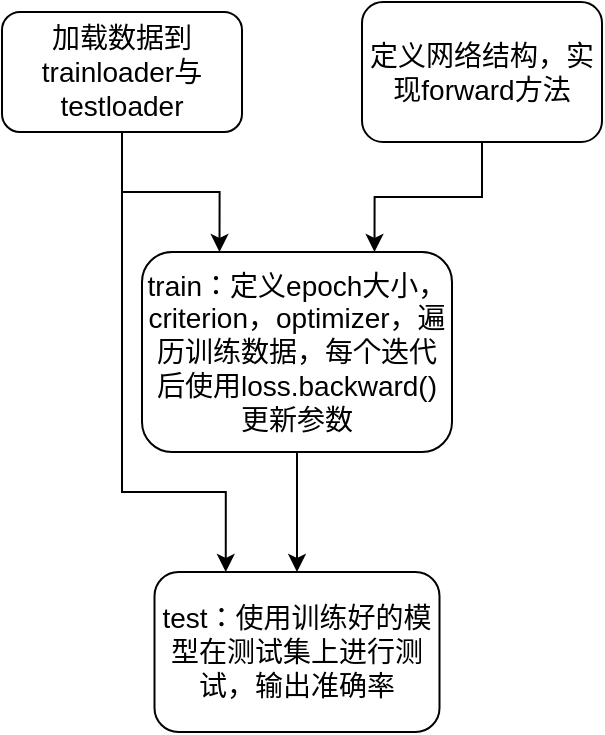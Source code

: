 <mxfile version="14.6.13" type="device"><diagram id="6a731a19-8d31-9384-78a2-239565b7b9f0" name="Page-1"><mxGraphModel dx="946" dy="602" grid="1" gridSize="10" guides="1" tooltips="1" connect="1" arrows="1" fold="1" page="1" pageScale="1" pageWidth="1169" pageHeight="827" background="#ffffff" math="0" shadow="0"><root><mxCell id="0"/><mxCell id="1" parent="0"/><mxCell id="rwxsR9p-_dx52elwQCZX-58" style="edgeStyle=orthogonalEdgeStyle;rounded=0;orthogonalLoop=1;jettySize=auto;html=1;exitX=0.5;exitY=1;exitDx=0;exitDy=0;entryX=0.25;entryY=0;entryDx=0;entryDy=0;" edge="1" parent="1" source="rwxsR9p-_dx52elwQCZX-55" target="rwxsR9p-_dx52elwQCZX-57"><mxGeometry relative="1" as="geometry"/></mxCell><mxCell id="rwxsR9p-_dx52elwQCZX-63" style="edgeStyle=orthogonalEdgeStyle;rounded=0;orthogonalLoop=1;jettySize=auto;html=1;exitX=0.5;exitY=1;exitDx=0;exitDy=0;entryX=0.25;entryY=0;entryDx=0;entryDy=0;" edge="1" parent="1" source="rwxsR9p-_dx52elwQCZX-55" target="rwxsR9p-_dx52elwQCZX-60"><mxGeometry relative="1" as="geometry"><Array as="points"><mxPoint x="440" y="410"/><mxPoint x="492" y="410"/></Array></mxGeometry></mxCell><mxCell id="rwxsR9p-_dx52elwQCZX-55" value="&lt;font style=&quot;font-size: 14px&quot;&gt;加载数据到&lt;br&gt;trainloader与testloader&lt;/font&gt;" style="rounded=1;whiteSpace=wrap;html=1;" vertex="1" parent="1"><mxGeometry x="380" y="170" width="120" height="60" as="geometry"/></mxCell><mxCell id="rwxsR9p-_dx52elwQCZX-59" style="edgeStyle=orthogonalEdgeStyle;rounded=0;orthogonalLoop=1;jettySize=auto;html=1;exitX=0.5;exitY=1;exitDx=0;exitDy=0;entryX=0.75;entryY=0;entryDx=0;entryDy=0;" edge="1" parent="1" source="rwxsR9p-_dx52elwQCZX-56" target="rwxsR9p-_dx52elwQCZX-57"><mxGeometry relative="1" as="geometry"/></mxCell><mxCell id="rwxsR9p-_dx52elwQCZX-56" value="&lt;font style=&quot;font-size: 14px&quot;&gt;定义网络结构，实现forward方法&lt;/font&gt;" style="rounded=1;whiteSpace=wrap;html=1;" vertex="1" parent="1"><mxGeometry x="560" y="165" width="120" height="70" as="geometry"/></mxCell><mxCell id="rwxsR9p-_dx52elwQCZX-61" style="edgeStyle=orthogonalEdgeStyle;rounded=0;orthogonalLoop=1;jettySize=auto;html=1;exitX=0.5;exitY=1;exitDx=0;exitDy=0;entryX=0.5;entryY=0;entryDx=0;entryDy=0;" edge="1" parent="1" source="rwxsR9p-_dx52elwQCZX-57" target="rwxsR9p-_dx52elwQCZX-60"><mxGeometry relative="1" as="geometry"/></mxCell><mxCell id="rwxsR9p-_dx52elwQCZX-57" value="&lt;font style=&quot;font-size: 14px&quot;&gt;train：定义epoch大小，criterion，optimizer，遍历训练数据，每个迭代后使用loss.backward()更新参数&lt;/font&gt;" style="rounded=1;whiteSpace=wrap;html=1;" vertex="1" parent="1"><mxGeometry x="450" y="290" width="155" height="100" as="geometry"/></mxCell><mxCell id="rwxsR9p-_dx52elwQCZX-60" value="&lt;font style=&quot;font-size: 14px&quot;&gt;test：使用训练好的模型在测试集上进行测试，输出准确率&lt;/font&gt;" style="rounded=1;whiteSpace=wrap;html=1;" vertex="1" parent="1"><mxGeometry x="456.25" y="450" width="142.5" height="80" as="geometry"/></mxCell></root></mxGraphModel></diagram></mxfile>